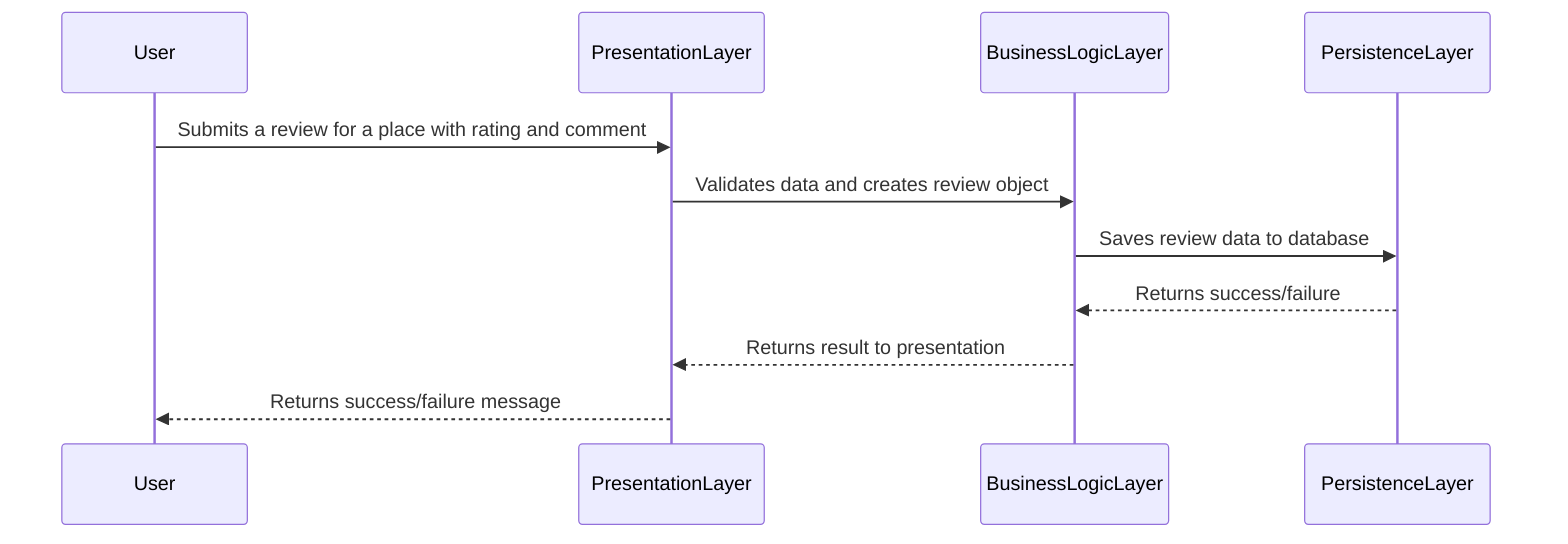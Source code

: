 sequenceDiagram
  participant User
  participant PresentationLayer
  participant BusinessLogicLayer
  participant PersistenceLayer

  User->>PresentationLayer: Submits a review for a place with rating and comment
  PresentationLayer->>BusinessLogicLayer: Validates data and creates review object
  BusinessLogicLayer->>PersistenceLayer: Saves review data to database
  PersistenceLayer-->>BusinessLogicLayer: Returns success/failure
  BusinessLogicLayer-->>PresentationLayer: Returns result to presentation
  PresentationLayer-->>User: Returns success/failure message